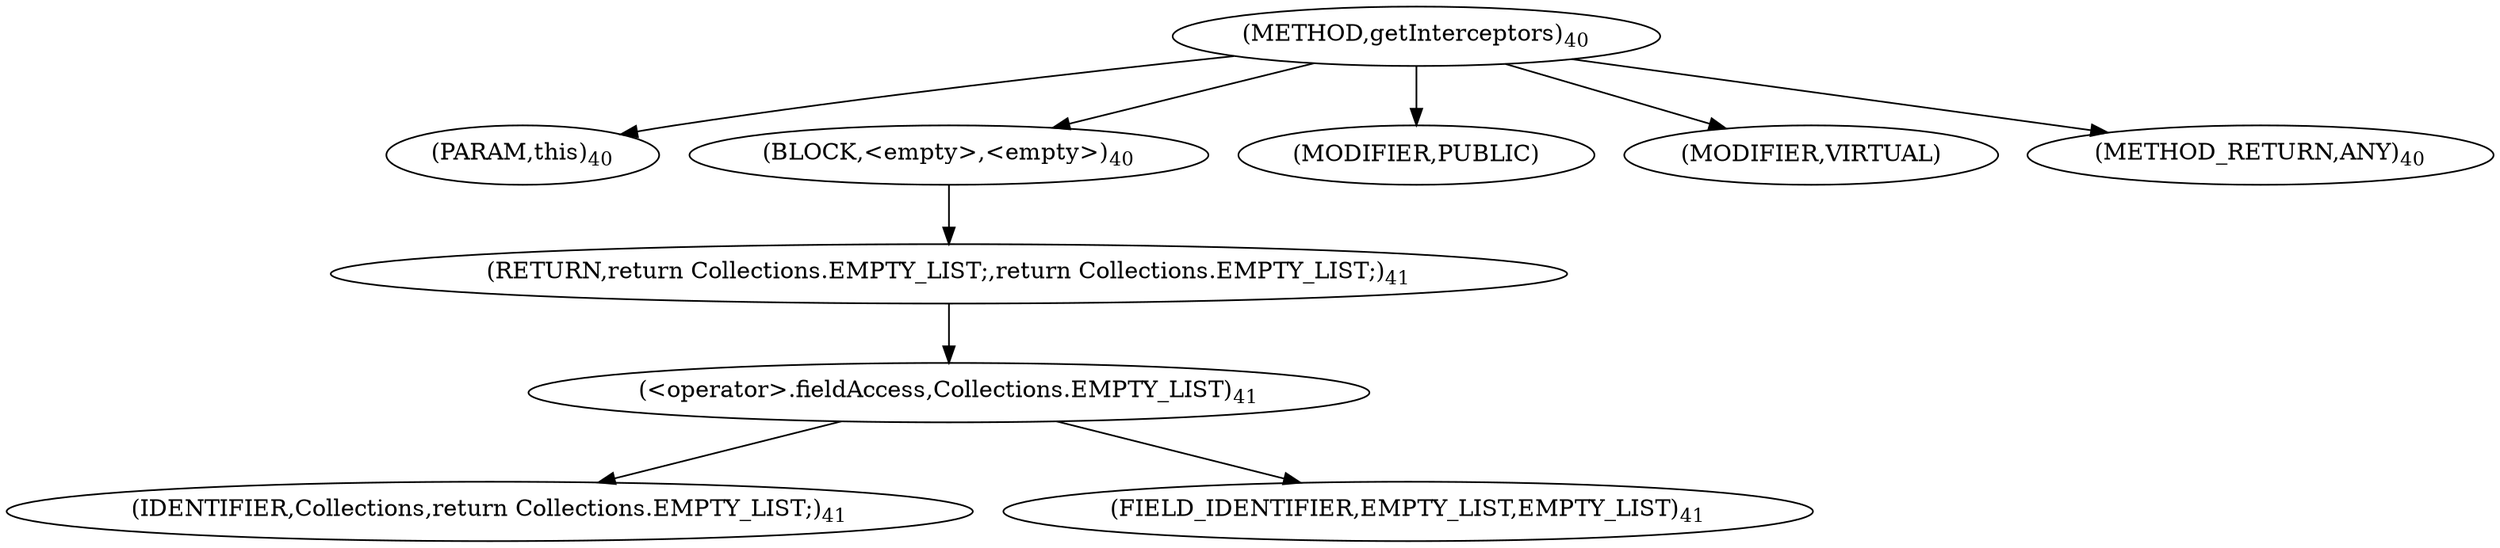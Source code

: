 digraph "getInterceptors" {  
"19" [label = <(METHOD,getInterceptors)<SUB>40</SUB>> ]
"20" [label = <(PARAM,this)<SUB>40</SUB>> ]
"21" [label = <(BLOCK,&lt;empty&gt;,&lt;empty&gt;)<SUB>40</SUB>> ]
"22" [label = <(RETURN,return Collections.EMPTY_LIST;,return Collections.EMPTY_LIST;)<SUB>41</SUB>> ]
"23" [label = <(&lt;operator&gt;.fieldAccess,Collections.EMPTY_LIST)<SUB>41</SUB>> ]
"24" [label = <(IDENTIFIER,Collections,return Collections.EMPTY_LIST;)<SUB>41</SUB>> ]
"25" [label = <(FIELD_IDENTIFIER,EMPTY_LIST,EMPTY_LIST)<SUB>41</SUB>> ]
"26" [label = <(MODIFIER,PUBLIC)> ]
"27" [label = <(MODIFIER,VIRTUAL)> ]
"28" [label = <(METHOD_RETURN,ANY)<SUB>40</SUB>> ]
  "19" -> "20" 
  "19" -> "21" 
  "19" -> "26" 
  "19" -> "27" 
  "19" -> "28" 
  "21" -> "22" 
  "22" -> "23" 
  "23" -> "24" 
  "23" -> "25" 
}
